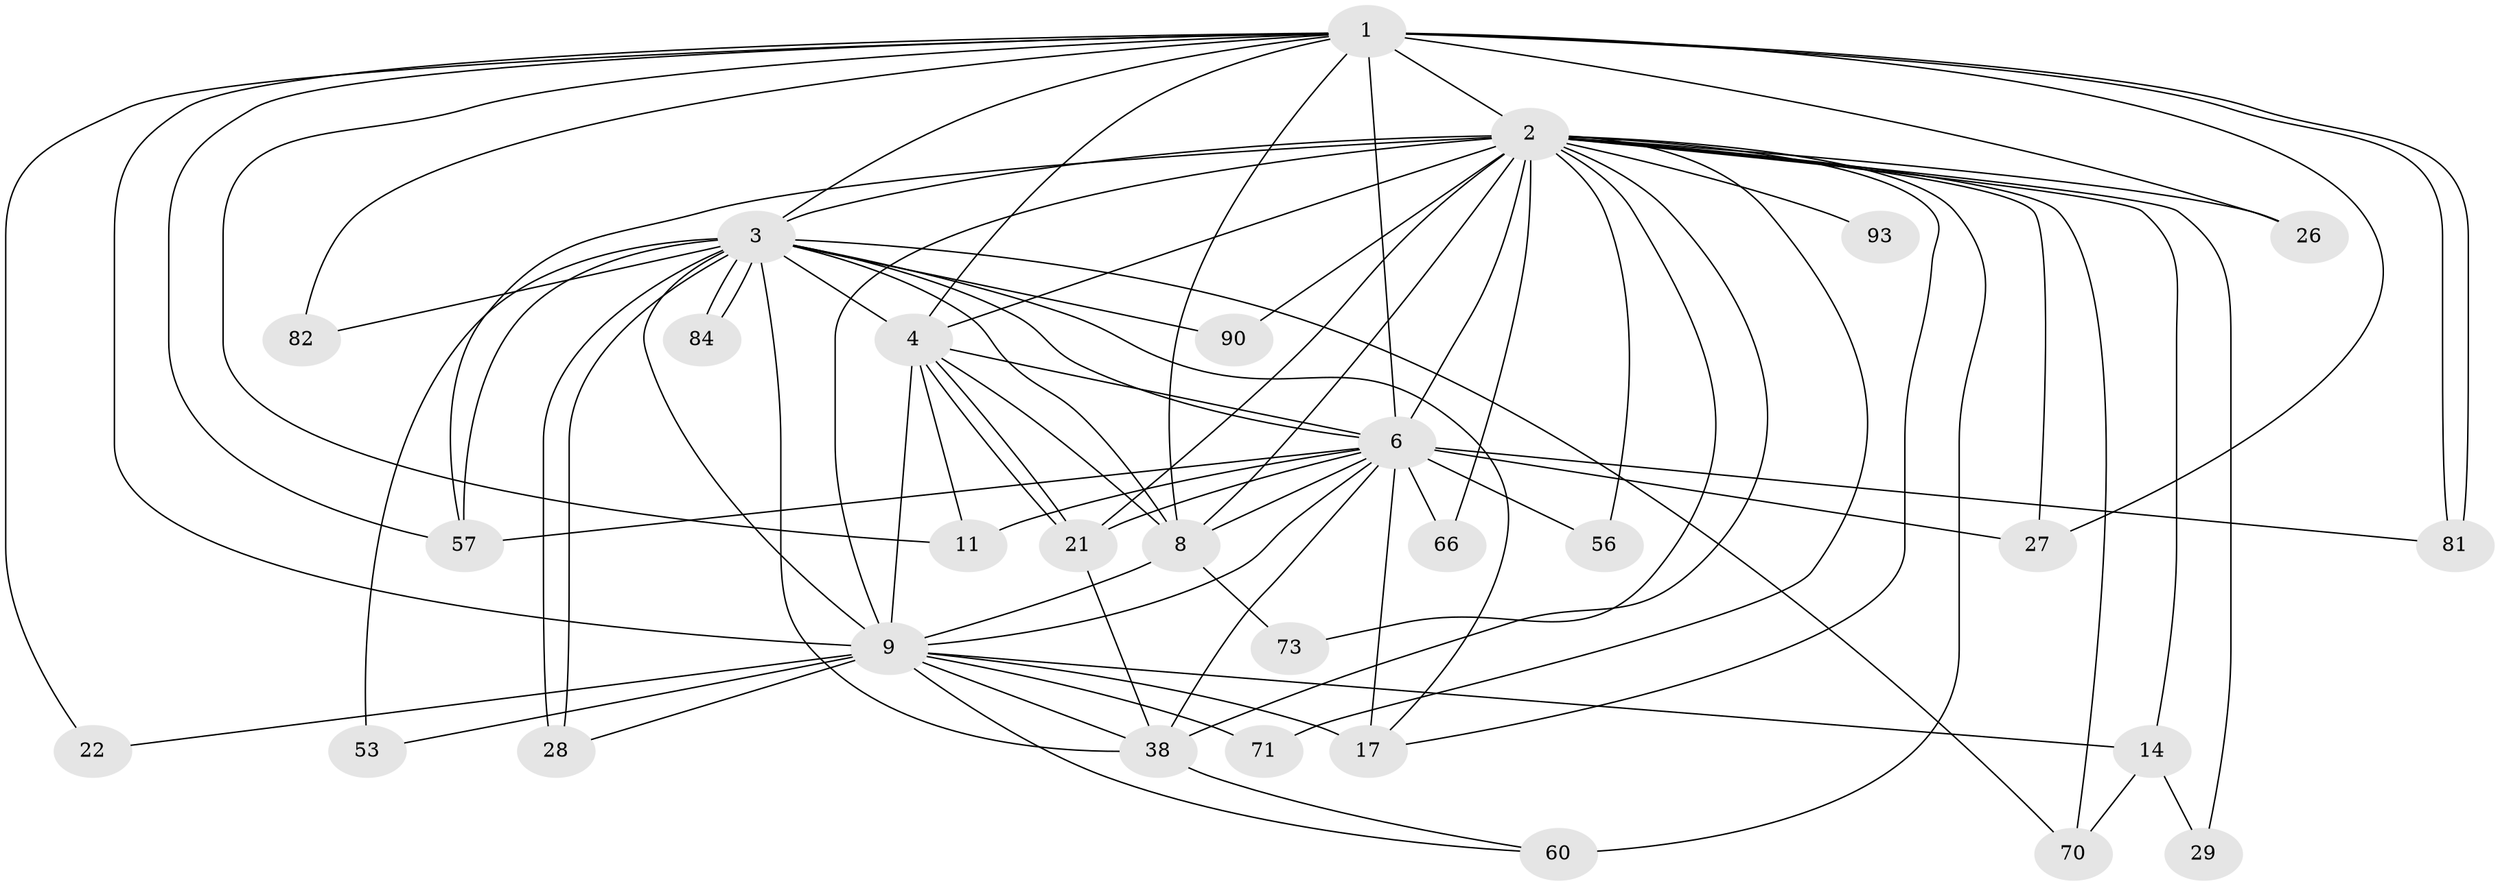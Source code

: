 // original degree distribution, {29: 0.0196078431372549, 22: 0.00980392156862745, 24: 0.0196078431372549, 19: 0.00980392156862745, 18: 0.00980392156862745, 17: 0.00980392156862745, 14: 0.00980392156862745, 21: 0.00980392156862745, 3: 0.19607843137254902, 2: 0.5784313725490197, 4: 0.058823529411764705, 5: 0.029411764705882353, 6: 0.0392156862745098}
// Generated by graph-tools (version 1.1) at 2025/17/03/04/25 18:17:17]
// undirected, 30 vertices, 81 edges
graph export_dot {
graph [start="1"]
  node [color=gray90,style=filled];
  1 [super="+33"];
  2 [super="+48+52+46+18+83+89+95+13+5+63"];
  3;
  4 [super="+64"];
  6 [super="+59+68+30+10+34+25+19+15"];
  8 [super="+47+16"];
  9 [super="+75"];
  11 [super="+102"];
  14 [super="+40+44+20"];
  17 [super="+72"];
  21 [super="+79+101"];
  22;
  26;
  27;
  28 [super="+36"];
  29;
  38 [super="+50+55"];
  53;
  56;
  57 [super="+80"];
  60 [super="+76"];
  66;
  70;
  71 [super="+100"];
  73;
  81 [super="+94"];
  82;
  84;
  90;
  93;
  1 -- 2 [weight=6];
  1 -- 3;
  1 -- 4 [weight=2];
  1 -- 6 [weight=7];
  1 -- 8 [weight=4];
  1 -- 9;
  1 -- 11;
  1 -- 22;
  1 -- 26;
  1 -- 27;
  1 -- 57;
  1 -- 81;
  1 -- 81;
  1 -- 82;
  2 -- 3 [weight=5];
  2 -- 4 [weight=5];
  2 -- 6 [weight=14];
  2 -- 8 [weight=4];
  2 -- 9 [weight=4];
  2 -- 73;
  2 -- 21;
  2 -- 27;
  2 -- 66;
  2 -- 70;
  2 -- 71;
  2 -- 14 [weight=2];
  2 -- 17;
  2 -- 90;
  2 -- 26;
  2 -- 29;
  2 -- 93;
  2 -- 38;
  2 -- 56;
  2 -- 57;
  2 -- 60 [weight=2];
  3 -- 4;
  3 -- 6 [weight=3];
  3 -- 8;
  3 -- 9;
  3 -- 28;
  3 -- 28;
  3 -- 38;
  3 -- 53;
  3 -- 70;
  3 -- 82;
  3 -- 84;
  3 -- 84;
  3 -- 90;
  3 -- 57;
  3 -- 17 [weight=2];
  4 -- 6 [weight=5];
  4 -- 8;
  4 -- 9 [weight=2];
  4 -- 21;
  4 -- 21;
  4 -- 11;
  6 -- 8 [weight=3];
  6 -- 9 [weight=3];
  6 -- 21 [weight=2];
  6 -- 66;
  6 -- 38;
  6 -- 11;
  6 -- 17 [weight=3];
  6 -- 56;
  6 -- 57 [weight=2];
  6 -- 27;
  6 -- 81;
  8 -- 9;
  8 -- 73;
  9 -- 17;
  9 -- 22;
  9 -- 38;
  9 -- 53;
  9 -- 60;
  9 -- 71;
  9 -- 14 [weight=2];
  9 -- 28;
  14 -- 70;
  14 -- 29;
  21 -- 38;
  38 -- 60;
}
